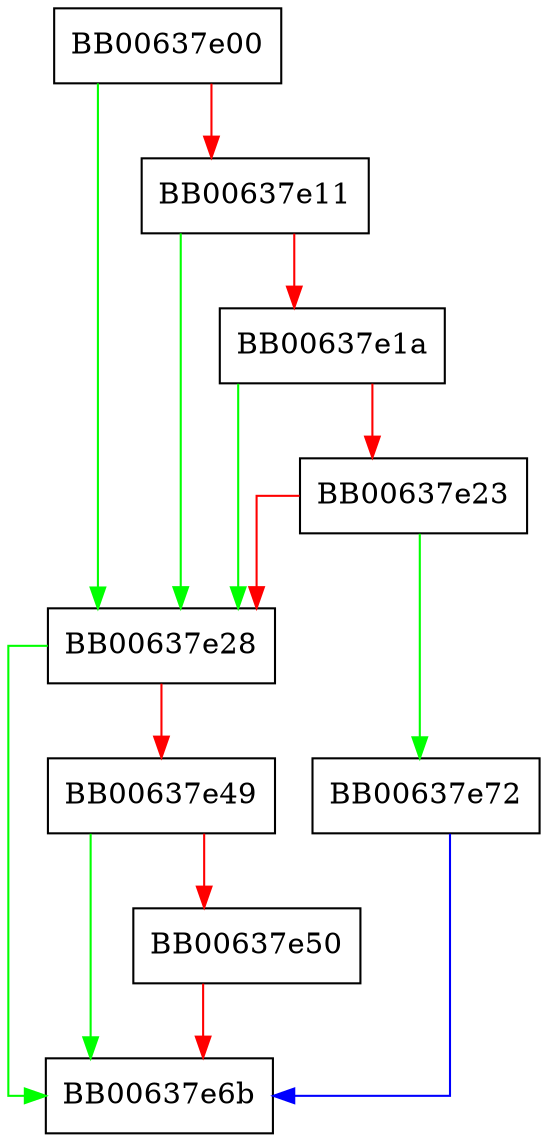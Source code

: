 digraph EVP_PKEY_CTX_set_rsa_keygen_pubexp {
  node [shape="box"];
  graph [splines=ortho];
  BB00637e00 -> BB00637e28 [color="green"];
  BB00637e00 -> BB00637e11 [color="red"];
  BB00637e11 -> BB00637e28 [color="green"];
  BB00637e11 -> BB00637e1a [color="red"];
  BB00637e1a -> BB00637e28 [color="green"];
  BB00637e1a -> BB00637e23 [color="red"];
  BB00637e23 -> BB00637e72 [color="green"];
  BB00637e23 -> BB00637e28 [color="red"];
  BB00637e28 -> BB00637e6b [color="green"];
  BB00637e28 -> BB00637e49 [color="red"];
  BB00637e49 -> BB00637e6b [color="green"];
  BB00637e49 -> BB00637e50 [color="red"];
  BB00637e50 -> BB00637e6b [color="red"];
  BB00637e72 -> BB00637e6b [color="blue"];
}